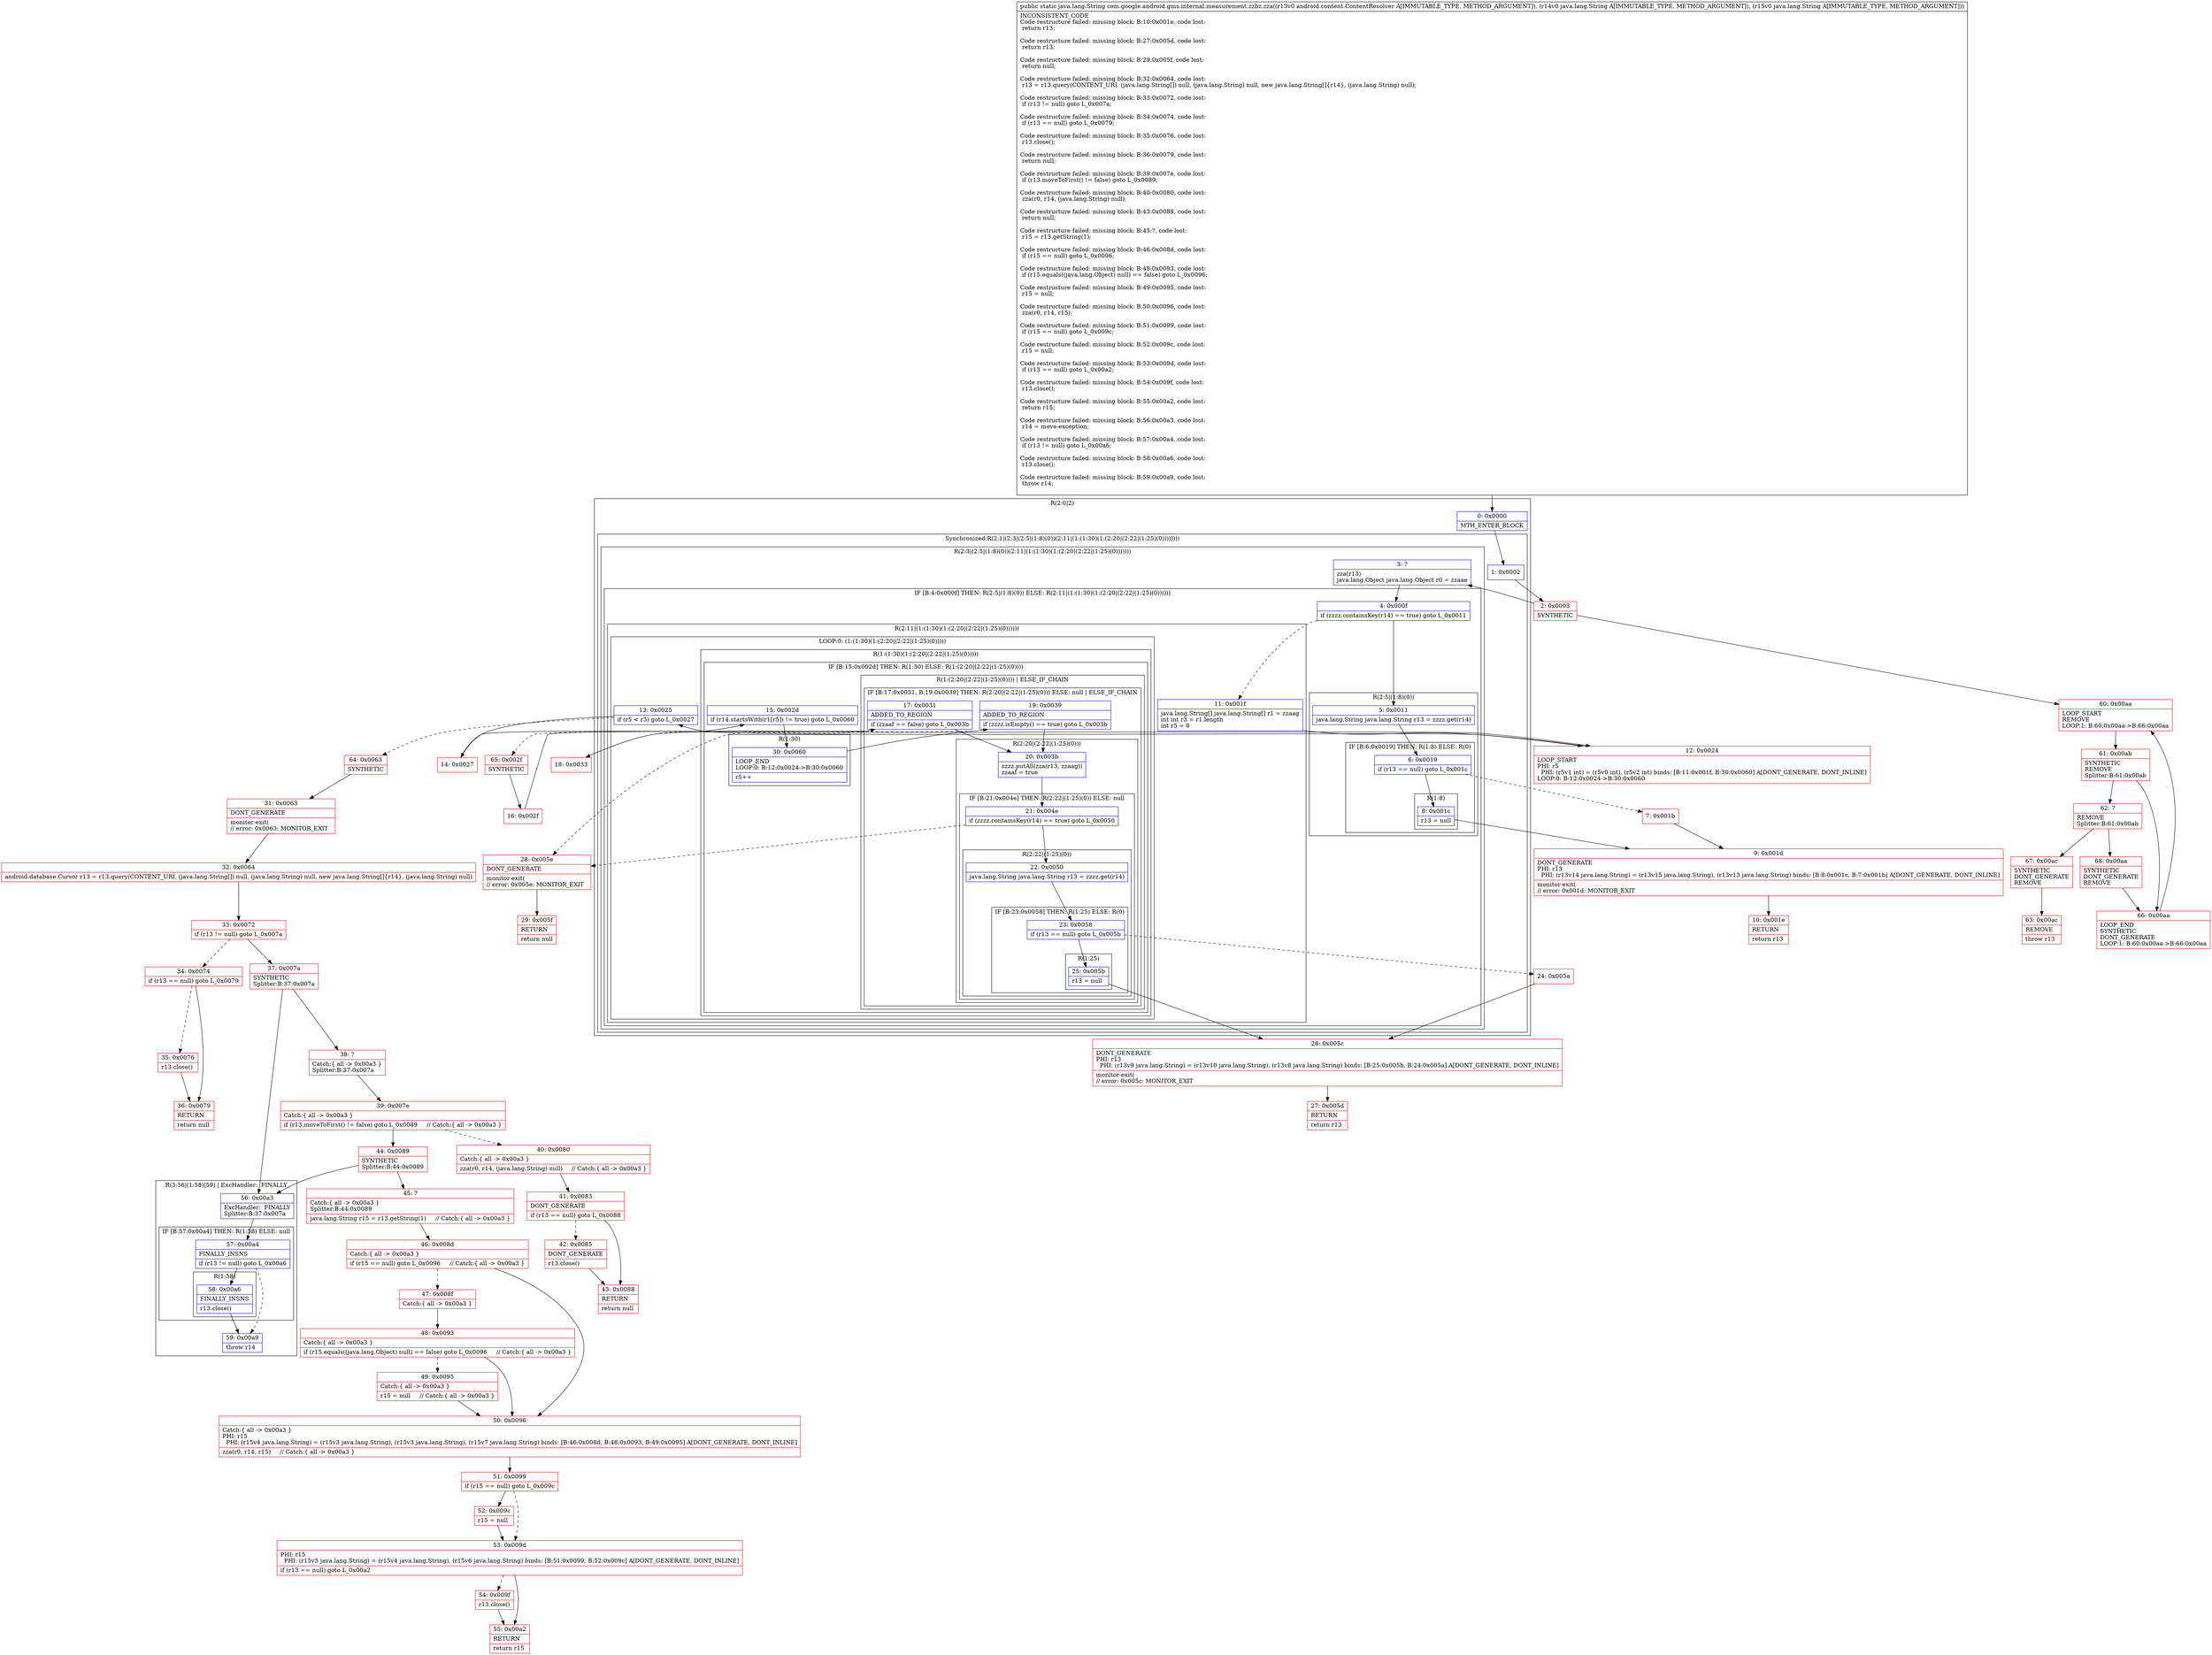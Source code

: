 digraph "CFG forcom.google.android.gms.internal.measurement.zzbz.zza(Landroid\/content\/ContentResolver;Ljava\/lang\/String;Ljava\/lang\/String;)Ljava\/lang\/String;" {
subgraph cluster_Region_1543715174 {
label = "R(2:0|2)";
node [shape=record,color=blue];
Node_0 [shape=record,label="{0\:\ 0x0000|MTH_ENTER_BLOCK\l}"];
subgraph cluster_SynchronizedRegion_1064931066 {
label = "Synchronized:R(2:1|(2:3|(2:5|(1:8)(0))(2:11|(1:(1:30)(1:(2:20|(2:22|(1:25)(0))))))))";
node [shape=record,color=blue];
Node_1 [shape=record,label="{1\:\ 0x0002}"];
subgraph cluster_Region_90954317 {
label = "R(2:3|(2:5|(1:8)(0))(2:11|(1:(1:30)(1:(2:20|(2:22|(1:25)(0)))))))";
node [shape=record,color=blue];
Node_3 [shape=record,label="{3\:\ ?|zza(r13)\ljava.lang.Object java.lang.Object r0 = zzaae\l}"];
subgraph cluster_IfRegion_1960721206 {
label = "IF [B:4:0x000f] THEN: R(2:5|(1:8)(0)) ELSE: R(2:11|(1:(1:30)(1:(2:20|(2:22|(1:25)(0))))))";
node [shape=record,color=blue];
Node_4 [shape=record,label="{4\:\ 0x000f|if (zzzz.containsKey(r14) == true) goto L_0x0011\l}"];
subgraph cluster_Region_1296029757 {
label = "R(2:5|(1:8)(0))";
node [shape=record,color=blue];
Node_5 [shape=record,label="{5\:\ 0x0011|java.lang.String java.lang.String r13 = zzzz.get(r14)\l}"];
subgraph cluster_IfRegion_1065808225 {
label = "IF [B:6:0x0019] THEN: R(1:8) ELSE: R(0)";
node [shape=record,color=blue];
Node_6 [shape=record,label="{6\:\ 0x0019|if (r13 == null) goto L_0x001c\l}"];
subgraph cluster_Region_1938833248 {
label = "R(1:8)";
node [shape=record,color=blue];
Node_8 [shape=record,label="{8\:\ 0x001c|r13 = null\l}"];
}
subgraph cluster_Region_1125693060 {
label = "R(0)";
node [shape=record,color=blue];
}
}
}
subgraph cluster_Region_904088437 {
label = "R(2:11|(1:(1:30)(1:(2:20|(2:22|(1:25)(0))))))";
node [shape=record,color=blue];
Node_11 [shape=record,label="{11\:\ 0x001f|java.lang.String[] java.lang.String[] r1 = zzaag\lint int r3 = r1.length\lint r5 = 0\l}"];
subgraph cluster_LoopRegion_6036480 {
label = "LOOP:0: (1:(1:30)(1:(2:20|(2:22|(1:25)(0)))))";
node [shape=record,color=blue];
Node_13 [shape=record,label="{13\:\ 0x0025|if (r5 \< r3) goto L_0x0027\l}"];
subgraph cluster_Region_102068104 {
label = "R(1:(1:30)(1:(2:20|(2:22|(1:25)(0)))))";
node [shape=record,color=blue];
subgraph cluster_IfRegion_450697696 {
label = "IF [B:15:0x002d] THEN: R(1:30) ELSE: R(1:(2:20|(2:22|(1:25)(0))))";
node [shape=record,color=blue];
Node_15 [shape=record,label="{15\:\ 0x002d|if (r14.startsWith(r1[r5]) != true) goto L_0x0060\l}"];
subgraph cluster_Region_1539180532 {
label = "R(1:30)";
node [shape=record,color=blue];
Node_30 [shape=record,label="{30\:\ 0x0060|LOOP_END\lLOOP:0: B:12:0x0024\-\>B:30:0x0060\l|r5++\l}"];
}
subgraph cluster_Region_1978154990 {
label = "R(1:(2:20|(2:22|(1:25)(0)))) | ELSE_IF_CHAIN\l";
node [shape=record,color=blue];
subgraph cluster_IfRegion_1886039534 {
label = "IF [B:17:0x0031, B:19:0x0039] THEN: R(2:20|(2:22|(1:25)(0))) ELSE: null | ELSE_IF_CHAIN\l";
node [shape=record,color=blue];
Node_17 [shape=record,label="{17\:\ 0x0031|ADDED_TO_REGION\l|if (zzaaf == false) goto L_0x003b\l}"];
Node_19 [shape=record,label="{19\:\ 0x0039|ADDED_TO_REGION\l|if (zzzz.isEmpty() == true) goto L_0x003b\l}"];
subgraph cluster_Region_1992333809 {
label = "R(2:20|(2:22|(1:25)(0)))";
node [shape=record,color=blue];
Node_20 [shape=record,label="{20\:\ 0x003b|zzzz.putAll(zza(r13, zzaag))\lzzaaf = true\l}"];
subgraph cluster_IfRegion_1527042446 {
label = "IF [B:21:0x004e] THEN: R(2:22|(1:25)(0)) ELSE: null";
node [shape=record,color=blue];
Node_21 [shape=record,label="{21\:\ 0x004e|if (zzzz.containsKey(r14) == true) goto L_0x0050\l}"];
subgraph cluster_Region_1948862229 {
label = "R(2:22|(1:25)(0))";
node [shape=record,color=blue];
Node_22 [shape=record,label="{22\:\ 0x0050|java.lang.String java.lang.String r13 = zzzz.get(r14)\l}"];
subgraph cluster_IfRegion_1721098940 {
label = "IF [B:23:0x0058] THEN: R(1:25) ELSE: R(0)";
node [shape=record,color=blue];
Node_23 [shape=record,label="{23\:\ 0x0058|if (r13 == null) goto L_0x005b\l}"];
subgraph cluster_Region_105468521 {
label = "R(1:25)";
node [shape=record,color=blue];
Node_25 [shape=record,label="{25\:\ 0x005b|r13 = null\l}"];
}
subgraph cluster_Region_1873252943 {
label = "R(0)";
node [shape=record,color=blue];
}
}
}
}
}
}
}
}
}
}
}
}
}
}
}
subgraph cluster_Region_1250379656 {
label = "R(3:56|(1:58)|59) | ExcHandler:  FINALLY\l";
node [shape=record,color=blue];
Node_56 [shape=record,label="{56\:\ 0x00a3|ExcHandler:  FINALLY\lSplitter:B:37:0x007a\l}"];
subgraph cluster_IfRegion_955928632 {
label = "IF [B:57:0x00a4] THEN: R(1:58) ELSE: null";
node [shape=record,color=blue];
Node_57 [shape=record,label="{57\:\ 0x00a4|FINALLY_INSNS\l|if (r13 != null) goto L_0x00a6\l}"];
subgraph cluster_Region_1167031816 {
label = "R(1:58)";
node [shape=record,color=blue];
Node_58 [shape=record,label="{58\:\ 0x00a6|FINALLY_INSNS\l|r13.close()\l}"];
}
}
Node_59 [shape=record,label="{59\:\ 0x00a9|throw r14\l}"];
}
Node_2 [shape=record,color=red,label="{2\:\ 0x0003|SYNTHETIC\l}"];
Node_7 [shape=record,color=red,label="{7\:\ 0x001b}"];
Node_9 [shape=record,color=red,label="{9\:\ 0x001d|DONT_GENERATE\lPHI: r13 \l  PHI: (r13v14 java.lang.String) = (r13v15 java.lang.String), (r13v13 java.lang.String) binds: [B:8:0x001c, B:7:0x001b] A[DONT_GENERATE, DONT_INLINE]\l|monitor\-exit(\l\/\/ error: 0x001d: MONITOR_EXIT  \l}"];
Node_10 [shape=record,color=red,label="{10\:\ 0x001e|RETURN\l|return r13\l}"];
Node_12 [shape=record,color=red,label="{12\:\ 0x0024|LOOP_START\lPHI: r5 \l  PHI: (r5v1 int) = (r5v0 int), (r5v2 int) binds: [B:11:0x001f, B:30:0x0060] A[DONT_GENERATE, DONT_INLINE]\lLOOP:0: B:12:0x0024\-\>B:30:0x0060\l}"];
Node_14 [shape=record,color=red,label="{14\:\ 0x0027}"];
Node_16 [shape=record,color=red,label="{16\:\ 0x002f}"];
Node_18 [shape=record,color=red,label="{18\:\ 0x0033}"];
Node_24 [shape=record,color=red,label="{24\:\ 0x005a}"];
Node_26 [shape=record,color=red,label="{26\:\ 0x005c|DONT_GENERATE\lPHI: r13 \l  PHI: (r13v9 java.lang.String) = (r13v10 java.lang.String), (r13v8 java.lang.String) binds: [B:25:0x005b, B:24:0x005a] A[DONT_GENERATE, DONT_INLINE]\l|monitor\-exit(\l\/\/ error: 0x005c: MONITOR_EXIT  \l}"];
Node_27 [shape=record,color=red,label="{27\:\ 0x005d|RETURN\l|return r13\l}"];
Node_28 [shape=record,color=red,label="{28\:\ 0x005e|DONT_GENERATE\l|monitor\-exit(\l\/\/ error: 0x005e: MONITOR_EXIT  \l}"];
Node_29 [shape=record,color=red,label="{29\:\ 0x005f|RETURN\l|return null\l}"];
Node_31 [shape=record,color=red,label="{31\:\ 0x0063|DONT_GENERATE\l|monitor\-exit(\l\/\/ error: 0x0063: MONITOR_EXIT  \l}"];
Node_32 [shape=record,color=red,label="{32\:\ 0x0064|android.database.Cursor r13 = r13.query(CONTENT_URI, (java.lang.String[]) null, (java.lang.String) null, new java.lang.String[]\{r14\}, (java.lang.String) null)\l}"];
Node_33 [shape=record,color=red,label="{33\:\ 0x0072|if (r13 != null) goto L_0x007a\l}"];
Node_34 [shape=record,color=red,label="{34\:\ 0x0074|if (r13 == null) goto L_0x0079\l}"];
Node_35 [shape=record,color=red,label="{35\:\ 0x0076|r13.close()\l}"];
Node_36 [shape=record,color=red,label="{36\:\ 0x0079|RETURN\l|return null\l}"];
Node_37 [shape=record,color=red,label="{37\:\ 0x007a|SYNTHETIC\lSplitter:B:37:0x007a\l}"];
Node_38 [shape=record,color=red,label="{38\:\ ?|Catch:\{ all \-\> 0x00a3 \}\lSplitter:B:37:0x007a\l}"];
Node_39 [shape=record,color=red,label="{39\:\ 0x007e|Catch:\{ all \-\> 0x00a3 \}\l|if (r13.moveToFirst() != false) goto L_0x0089     \/\/ Catch:\{ all \-\> 0x00a3 \}\l}"];
Node_40 [shape=record,color=red,label="{40\:\ 0x0080|Catch:\{ all \-\> 0x00a3 \}\l|zza(r0, r14, (java.lang.String) null)     \/\/ Catch:\{ all \-\> 0x00a3 \}\l}"];
Node_41 [shape=record,color=red,label="{41\:\ 0x0083|DONT_GENERATE\l|if (r13 == null) goto L_0x0088\l}"];
Node_42 [shape=record,color=red,label="{42\:\ 0x0085|DONT_GENERATE\l|r13.close()\l}"];
Node_43 [shape=record,color=red,label="{43\:\ 0x0088|RETURN\l|return null\l}"];
Node_44 [shape=record,color=red,label="{44\:\ 0x0089|SYNTHETIC\lSplitter:B:44:0x0089\l}"];
Node_45 [shape=record,color=red,label="{45\:\ ?|Catch:\{ all \-\> 0x00a3 \}\lSplitter:B:44:0x0089\l|java.lang.String r15 = r13.getString(1)     \/\/ Catch:\{ all \-\> 0x00a3 \}\l}"];
Node_46 [shape=record,color=red,label="{46\:\ 0x008d|Catch:\{ all \-\> 0x00a3 \}\l|if (r15 == null) goto L_0x0096     \/\/ Catch:\{ all \-\> 0x00a3 \}\l}"];
Node_47 [shape=record,color=red,label="{47\:\ 0x008f|Catch:\{ all \-\> 0x00a3 \}\l}"];
Node_48 [shape=record,color=red,label="{48\:\ 0x0093|Catch:\{ all \-\> 0x00a3 \}\l|if (r15.equals((java.lang.Object) null) == false) goto L_0x0096     \/\/ Catch:\{ all \-\> 0x00a3 \}\l}"];
Node_49 [shape=record,color=red,label="{49\:\ 0x0095|Catch:\{ all \-\> 0x00a3 \}\l|r15 = null     \/\/ Catch:\{ all \-\> 0x00a3 \}\l}"];
Node_50 [shape=record,color=red,label="{50\:\ 0x0096|Catch:\{ all \-\> 0x00a3 \}\lPHI: r15 \l  PHI: (r15v4 java.lang.String) = (r15v3 java.lang.String), (r15v3 java.lang.String), (r15v7 java.lang.String) binds: [B:46:0x008d, B:48:0x0093, B:49:0x0095] A[DONT_GENERATE, DONT_INLINE]\l|zza(r0, r14, r15)     \/\/ Catch:\{ all \-\> 0x00a3 \}\l}"];
Node_51 [shape=record,color=red,label="{51\:\ 0x0099|if (r15 == null) goto L_0x009c\l}"];
Node_52 [shape=record,color=red,label="{52\:\ 0x009c|r15 = null\l}"];
Node_53 [shape=record,color=red,label="{53\:\ 0x009d|PHI: r15 \l  PHI: (r15v5 java.lang.String) = (r15v4 java.lang.String), (r15v6 java.lang.String) binds: [B:51:0x0099, B:52:0x009c] A[DONT_GENERATE, DONT_INLINE]\l|if (r13 == null) goto L_0x00a2\l}"];
Node_54 [shape=record,color=red,label="{54\:\ 0x009f|r13.close()\l}"];
Node_55 [shape=record,color=red,label="{55\:\ 0x00a2|RETURN\l|return r15\l}"];
Node_60 [shape=record,color=red,label="{60\:\ 0x00aa|LOOP_START\lREMOVE\lLOOP:1: B:60:0x00aa\-\>B:66:0x00aa\l}"];
Node_61 [shape=record,color=red,label="{61\:\ 0x00ab|SYNTHETIC\lREMOVE\lSplitter:B:61:0x00ab\l}"];
Node_62 [shape=record,color=red,label="{62\:\ ?|REMOVE\lSplitter:B:61:0x00ab\l}"];
Node_63 [shape=record,color=red,label="{63\:\ 0x00ac|REMOVE\l|throw r13\l}"];
Node_64 [shape=record,color=red,label="{64\:\ 0x0063|SYNTHETIC\l}"];
Node_65 [shape=record,color=red,label="{65\:\ 0x002f|SYNTHETIC\l}"];
Node_66 [shape=record,color=red,label="{66\:\ 0x00aa|LOOP_END\lSYNTHETIC\lDONT_GENERATE\lLOOP:1: B:60:0x00aa\-\>B:66:0x00aa\l}"];
Node_67 [shape=record,color=red,label="{67\:\ 0x00ac|SYNTHETIC\lDONT_GENERATE\lREMOVE\l}"];
Node_68 [shape=record,color=red,label="{68\:\ 0x00aa|SYNTHETIC\lDONT_GENERATE\lREMOVE\l}"];
MethodNode[shape=record,label="{public static java.lang.String com.google.android.gms.internal.measurement.zzbz.zza((r13v0 android.content.ContentResolver A[IMMUTABLE_TYPE, METHOD_ARGUMENT]), (r14v0 java.lang.String A[IMMUTABLE_TYPE, METHOD_ARGUMENT]), (r15v0 java.lang.String A[IMMUTABLE_TYPE, METHOD_ARGUMENT]))  | INCONSISTENT_CODE\lCode restructure failed: missing block: B:10:0x001e, code lost:\l    return r13;\l\lCode restructure failed: missing block: B:27:0x005d, code lost:\l    return r13;\l\lCode restructure failed: missing block: B:29:0x005f, code lost:\l    return null;\l\lCode restructure failed: missing block: B:32:0x0064, code lost:\l    r13 = r13.query(CONTENT_URI, (java.lang.String[]) null, (java.lang.String) null, new java.lang.String[]\{r14\}, (java.lang.String) null);\l\lCode restructure failed: missing block: B:33:0x0072, code lost:\l    if (r13 != null) goto L_0x007a;\l\lCode restructure failed: missing block: B:34:0x0074, code lost:\l    if (r13 == null) goto L_0x0079;\l\lCode restructure failed: missing block: B:35:0x0076, code lost:\l    r13.close();\l\lCode restructure failed: missing block: B:36:0x0079, code lost:\l    return null;\l\lCode restructure failed: missing block: B:39:0x007e, code lost:\l    if (r13.moveToFirst() != false) goto L_0x0089;\l\lCode restructure failed: missing block: B:40:0x0080, code lost:\l    zza(r0, r14, (java.lang.String) null);\l\lCode restructure failed: missing block: B:43:0x0088, code lost:\l    return null;\l\lCode restructure failed: missing block: B:45:?, code lost:\l    r15 = r13.getString(1);\l\lCode restructure failed: missing block: B:46:0x008d, code lost:\l    if (r15 == null) goto L_0x0096;\l\lCode restructure failed: missing block: B:48:0x0093, code lost:\l    if (r15.equals((java.lang.Object) null) == false) goto L_0x0096;\l\lCode restructure failed: missing block: B:49:0x0095, code lost:\l    r15 = null;\l\lCode restructure failed: missing block: B:50:0x0096, code lost:\l    zza(r0, r14, r15);\l\lCode restructure failed: missing block: B:51:0x0099, code lost:\l    if (r15 == null) goto L_0x009c;\l\lCode restructure failed: missing block: B:52:0x009c, code lost:\l    r15 = null;\l\lCode restructure failed: missing block: B:53:0x009d, code lost:\l    if (r13 == null) goto L_0x00a2;\l\lCode restructure failed: missing block: B:54:0x009f, code lost:\l    r13.close();\l\lCode restructure failed: missing block: B:55:0x00a2, code lost:\l    return r15;\l\lCode restructure failed: missing block: B:56:0x00a3, code lost:\l    r14 = move\-exception;\l\lCode restructure failed: missing block: B:57:0x00a4, code lost:\l    if (r13 != null) goto L_0x00a6;\l\lCode restructure failed: missing block: B:58:0x00a6, code lost:\l    r13.close();\l\lCode restructure failed: missing block: B:59:0x00a9, code lost:\l    throw r14;\l\l}"];
MethodNode -> Node_0;
Node_0 -> Node_1;
Node_1 -> Node_2;
Node_3 -> Node_4;
Node_4 -> Node_5;
Node_4 -> Node_11[style=dashed];
Node_5 -> Node_6;
Node_6 -> Node_7[style=dashed];
Node_6 -> Node_8;
Node_8 -> Node_9;
Node_11 -> Node_12;
Node_13 -> Node_14;
Node_13 -> Node_64[style=dashed];
Node_15 -> Node_30;
Node_15 -> Node_65[style=dashed];
Node_30 -> Node_12;
Node_17 -> Node_18[style=dashed];
Node_17 -> Node_20;
Node_19 -> Node_20;
Node_19 -> Node_28[style=dashed];
Node_20 -> Node_21;
Node_21 -> Node_22;
Node_21 -> Node_28[style=dashed];
Node_22 -> Node_23;
Node_23 -> Node_24[style=dashed];
Node_23 -> Node_25;
Node_25 -> Node_26;
Node_56 -> Node_57;
Node_57 -> Node_58;
Node_57 -> Node_59[style=dashed];
Node_58 -> Node_59;
Node_2 -> Node_3;
Node_2 -> Node_60;
Node_7 -> Node_9;
Node_9 -> Node_10;
Node_12 -> Node_13;
Node_14 -> Node_15;
Node_16 -> Node_17;
Node_18 -> Node_19;
Node_24 -> Node_26;
Node_26 -> Node_27;
Node_28 -> Node_29;
Node_31 -> Node_32;
Node_32 -> Node_33;
Node_33 -> Node_34[style=dashed];
Node_33 -> Node_37;
Node_34 -> Node_35[style=dashed];
Node_34 -> Node_36;
Node_35 -> Node_36;
Node_37 -> Node_38;
Node_37 -> Node_56;
Node_38 -> Node_39;
Node_39 -> Node_40[style=dashed];
Node_39 -> Node_44;
Node_40 -> Node_41;
Node_41 -> Node_42[style=dashed];
Node_41 -> Node_43;
Node_42 -> Node_43;
Node_44 -> Node_45;
Node_44 -> Node_56;
Node_45 -> Node_46;
Node_46 -> Node_47[style=dashed];
Node_46 -> Node_50;
Node_47 -> Node_48;
Node_48 -> Node_49[style=dashed];
Node_48 -> Node_50;
Node_49 -> Node_50;
Node_50 -> Node_51;
Node_51 -> Node_52;
Node_51 -> Node_53[style=dashed];
Node_52 -> Node_53;
Node_53 -> Node_54[style=dashed];
Node_53 -> Node_55;
Node_54 -> Node_55;
Node_60 -> Node_61;
Node_61 -> Node_62;
Node_61 -> Node_66;
Node_62 -> Node_67;
Node_62 -> Node_68;
Node_64 -> Node_31;
Node_65 -> Node_16;
Node_66 -> Node_60;
Node_67 -> Node_63;
Node_68 -> Node_66;
}

